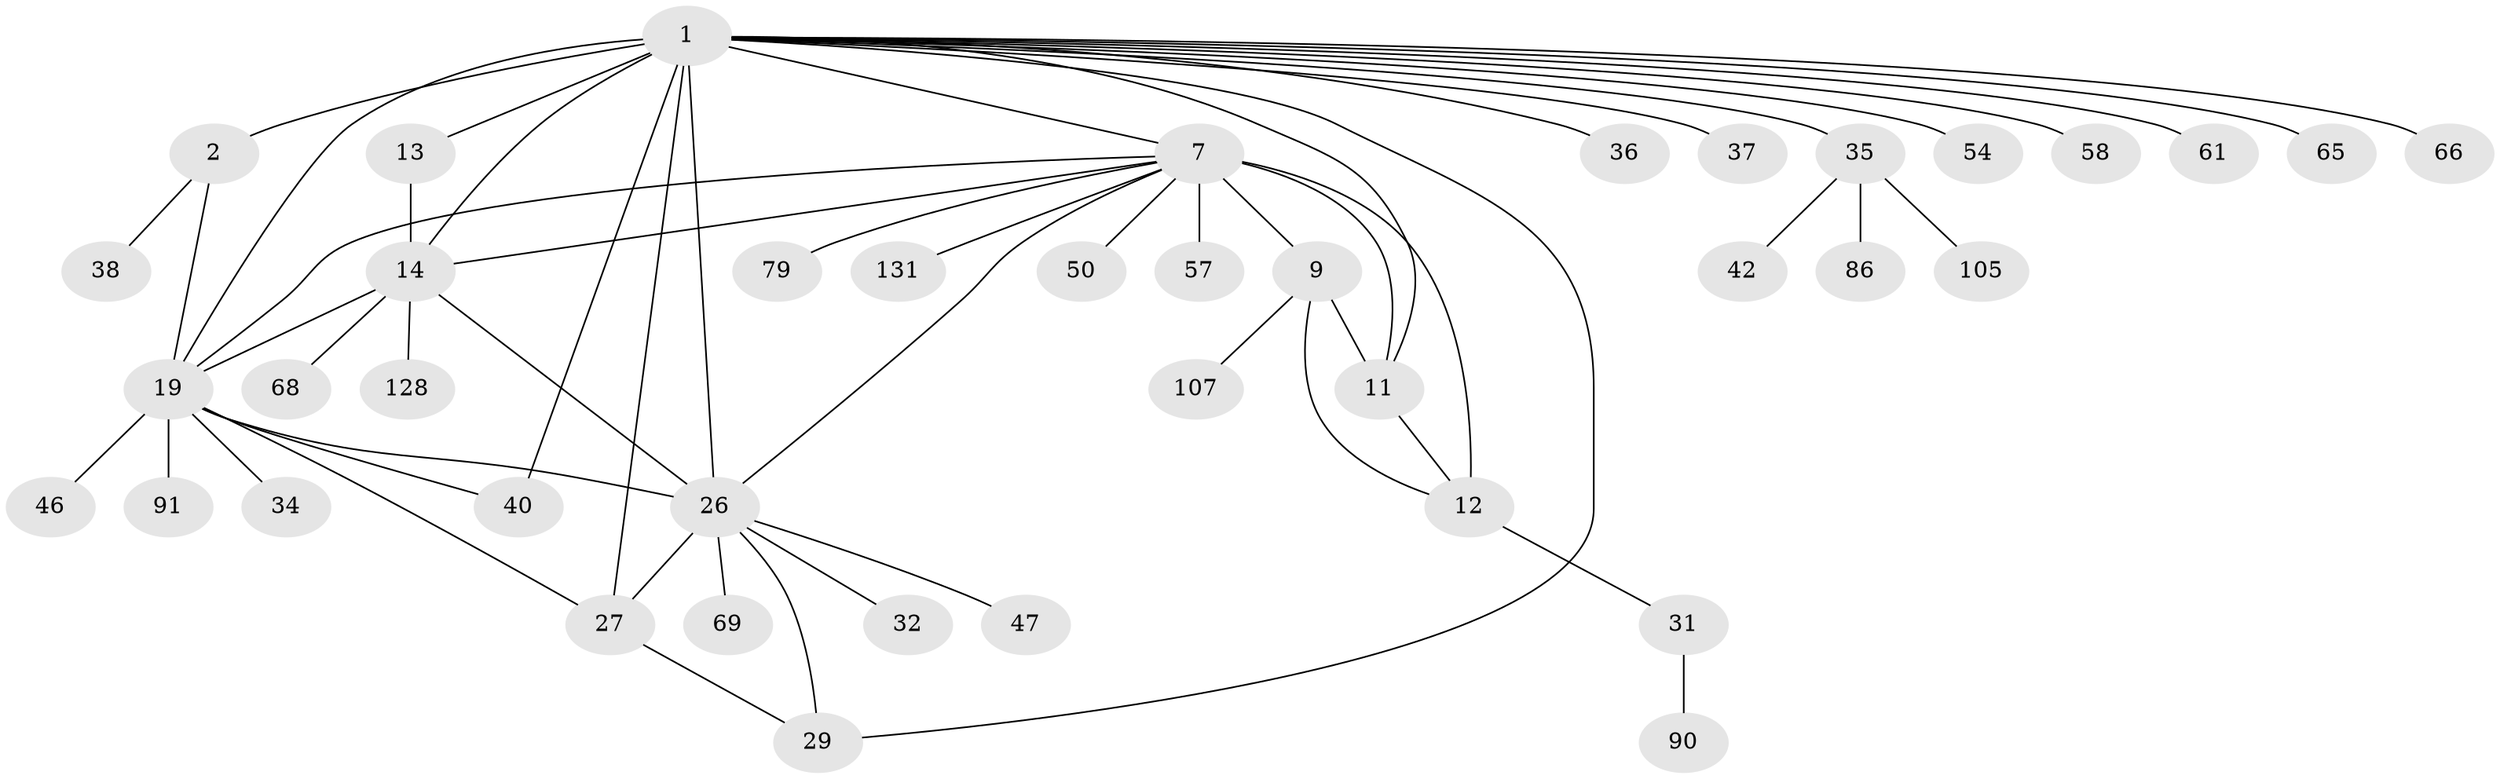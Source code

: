 // original degree distribution, {9: 0.014925373134328358, 7: 0.03731343283582089, 6: 0.029850746268656716, 13: 0.007462686567164179, 11: 0.04477611940298507, 12: 0.007462686567164179, 10: 0.05970149253731343, 8: 0.022388059701492536, 2: 0.13432835820895522, 1: 0.6343283582089553, 5: 0.007462686567164179}
// Generated by graph-tools (version 1.1) at 2025/19/03/04/25 18:19:42]
// undirected, 40 vertices, 56 edges
graph export_dot {
graph [start="1"]
  node [color=gray90,style=filled];
  1 [super="+45+3+44"];
  2;
  7 [super="+53+89+49+70+8"];
  9 [super="+52"];
  11;
  12 [super="+80+103+96+39"];
  13 [super="+67+16"];
  14 [super="+59+15+17+94+18"];
  19 [super="+63+41+24+22+77+20"];
  26 [super="+43+30+95"];
  27 [super="+116+124+75+64"];
  29 [super="+134"];
  31;
  32;
  34;
  35;
  36;
  37;
  38;
  40;
  42;
  46;
  47;
  50 [super="+122"];
  54 [super="+100"];
  57;
  58;
  61;
  65;
  66;
  68;
  69;
  79;
  86;
  90;
  91 [super="+108"];
  105;
  107;
  128;
  131;
  1 -- 2 [weight=5];
  1 -- 66;
  1 -- 13;
  1 -- 14 [weight=3];
  1 -- 65;
  1 -- 7 [weight=2];
  1 -- 11;
  1 -- 19;
  1 -- 26 [weight=4];
  1 -- 27 [weight=2];
  1 -- 29 [weight=2];
  1 -- 35 [weight=2];
  1 -- 36;
  1 -- 37;
  1 -- 40;
  1 -- 54;
  1 -- 58;
  1 -- 61;
  2 -- 19;
  2 -- 38;
  7 -- 9 [weight=3];
  7 -- 11 [weight=3];
  7 -- 12 [weight=3];
  7 -- 131;
  7 -- 14;
  7 -- 79;
  7 -- 50;
  7 -- 19;
  7 -- 57;
  7 -- 26 [weight=2];
  9 -- 11;
  9 -- 12;
  9 -- 107;
  11 -- 12;
  12 -- 31;
  13 -- 14 [weight=8];
  14 -- 128;
  14 -- 68;
  14 -- 19;
  14 -- 26;
  19 -- 34;
  19 -- 91;
  19 -- 40;
  19 -- 46;
  19 -- 27;
  19 -- 26;
  26 -- 27 [weight=2];
  26 -- 29 [weight=2];
  26 -- 47;
  26 -- 69;
  26 -- 32;
  27 -- 29;
  31 -- 90;
  35 -- 42;
  35 -- 86;
  35 -- 105;
}
